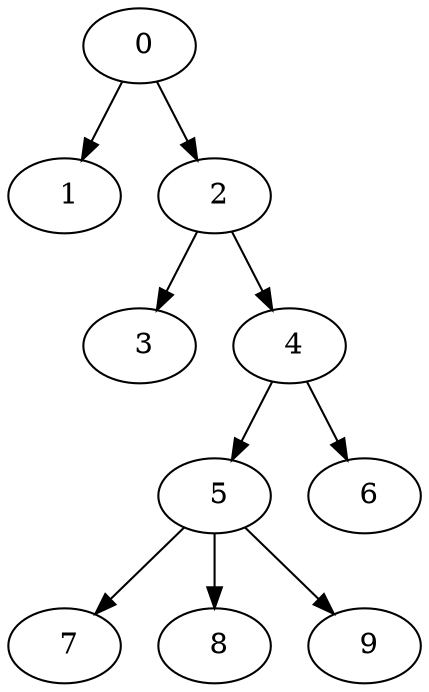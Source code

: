 digraph mytree {
" 0" -> " 1";
" 0" -> " 2";
" 1";
" 2" -> " 3";
" 2" -> " 4";
" 3";
" 4" -> " 5";
" 4" -> " 6";
" 5" -> " 7";
" 5" -> " 8";
" 5" -> " 9";
" 6";
" 7";
" 8";
" 9";
}
